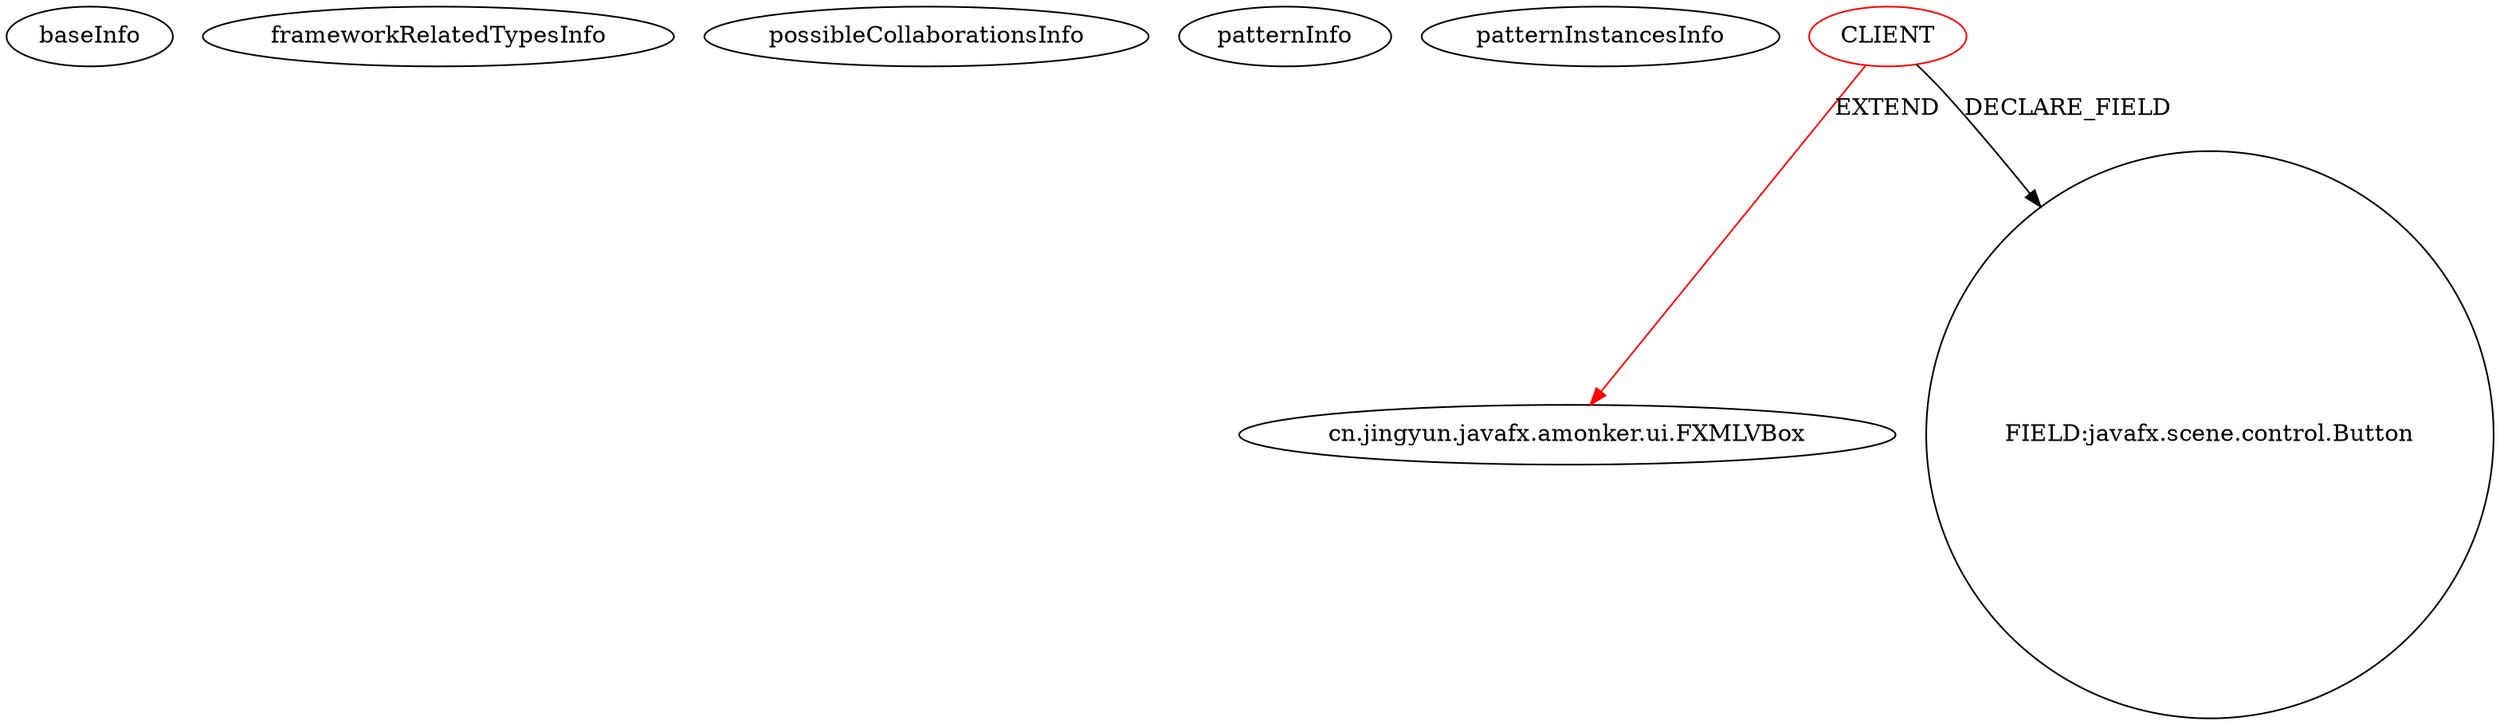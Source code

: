 digraph {
baseInfo[graphId=3820,category="pattern",isAnonymous=false,possibleRelation=false]
frameworkRelatedTypesInfo[0="cn.jingyun.javafx.amonker.ui.FXMLVBox"]
possibleCollaborationsInfo[]
patternInfo[frequency=3.0,patternRootClient=0]
patternInstancesInfo[0="amonker-Trans~/amonker-Trans/Trans-master/src/cn/jingyun/trans/Project.java~Project~1849",1="amonker-Trans~/amonker-Trans/Trans-master/src/cn/jingyun/trans/FFmpegArgumentsManagerPane.java~FFmpegArgumentsManagerPane~1846",2="amonker-Trans~/amonker-Trans/Trans-master/src/cn/jingyun/trans/PathSetPane.java~PathSetPane~1845"]
1[label="cn.jingyun.javafx.amonker.ui.FXMLVBox",vertexType="FRAMEWORK_CLASS_TYPE",isFrameworkType=false]
0[label="CLIENT",vertexType="ROOT_CLIENT_CLASS_DECLARATION",isFrameworkType=false,color=red]
14[label="FIELD:javafx.scene.control.Button",vertexType="FIELD_DECLARATION",isFrameworkType=false,shape=circle]
0->1[label="EXTEND",color=red]
0->14[label="DECLARE_FIELD"]
}
